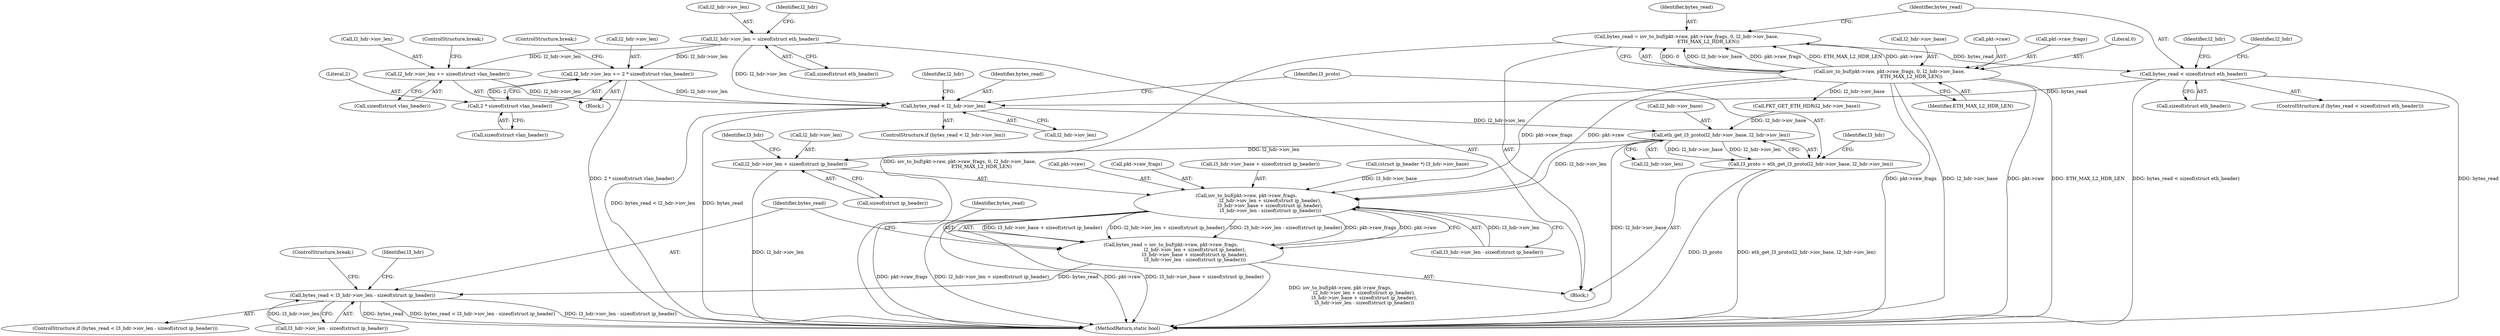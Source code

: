 digraph "0_qemu_a7278b36fcab9af469563bd7b9dadebe2ae25e48_0@API" {
"1000188" [label="(Call,bytes_read < l2_hdr->iov_len)"];
"1000142" [label="(Call,bytes_read < sizeof(struct eth_header))"];
"1000127" [label="(Call,bytes_read = iov_to_buf(pkt->raw, pkt->raw_frags, 0, l2_hdr->iov_base,\n                             ETH_MAX_L2_HDR_LEN))"];
"1000129" [label="(Call,iov_to_buf(pkt->raw, pkt->raw_frags, 0, l2_hdr->iov_base,\n                             ETH_MAX_L2_HDR_LEN))"];
"1000178" [label="(Call,l2_hdr->iov_len += 2 * sizeof(struct vlan_header))"];
"1000182" [label="(Call,2 * sizeof(struct vlan_header))"];
"1000154" [label="(Call,l2_hdr->iov_len = sizeof(struct eth_header))"];
"1000170" [label="(Call,l2_hdr->iov_len += sizeof(struct vlan_header))"];
"1000203" [label="(Call,eth_get_l3_proto(l2_hdr->iov_base, l2_hdr->iov_len))"];
"1000201" [label="(Call,l3_proto = eth_get_l3_proto(l2_hdr->iov_base, l2_hdr->iov_len))"];
"1000231" [label="(Call,iov_to_buf(pkt->raw, pkt->raw_frags,\n                                l2_hdr->iov_len + sizeof(struct ip_header),\n                                l3_hdr->iov_base + sizeof(struct ip_header),\n                                l3_hdr->iov_len - sizeof(struct ip_header)))"];
"1000229" [label="(Call,bytes_read = iov_to_buf(pkt->raw, pkt->raw_frags,\n                                l2_hdr->iov_len + sizeof(struct ip_header),\n                                l3_hdr->iov_base + sizeof(struct ip_header),\n                                l3_hdr->iov_len - sizeof(struct ip_header)))"];
"1000257" [label="(Call,bytes_read < l3_hdr->iov_len - sizeof(struct ip_header))"];
"1000238" [label="(Call,l2_hdr->iov_len + sizeof(struct ip_header))"];
"1000202" [label="(Identifier,l3_proto)"];
"1000246" [label="(Identifier,l3_hdr)"];
"1000128" [label="(Identifier,bytes_read)"];
"1000137" [label="(Call,l2_hdr->iov_base)"];
"1000170" [label="(Call,l2_hdr->iov_len += sizeof(struct vlan_header))"];
"1000182" [label="(Call,2 * sizeof(struct vlan_header))"];
"1000250" [label="(Call,l3_hdr->iov_len - sizeof(struct ip_header))"];
"1000238" [label="(Call,l2_hdr->iov_len + sizeof(struct ip_header))"];
"1000158" [label="(Call,sizeof(struct eth_header))"];
"1000212" [label="(Identifier,l3_hdr)"];
"1000142" [label="(Call,bytes_read < sizeof(struct eth_header))"];
"1000178" [label="(Call,l2_hdr->iov_len += 2 * sizeof(struct vlan_header))"];
"1000174" [label="(Call,sizeof(struct vlan_header))"];
"1000223" [label="(Call,(struct ip_header *) l3_hdr->iov_base)"];
"1000273" [label="(ControlStructure,break;)"];
"1000232" [label="(Call,pkt->raw)"];
"1000186" [label="(ControlStructure,break;)"];
"1000163" [label="(Call,PKT_GET_ETH_HDR(l2_hdr->iov_base))"];
"1000207" [label="(Call,l2_hdr->iov_len)"];
"1000184" [label="(Call,sizeof(struct vlan_header))"];
"1000189" [label="(Identifier,bytes_read)"];
"1000130" [label="(Call,pkt->raw)"];
"1000239" [label="(Call,l2_hdr->iov_len)"];
"1000235" [label="(Call,pkt->raw_frags)"];
"1000187" [label="(ControlStructure,if (bytes_read < l2_hdr->iov_len))"];
"1000350" [label="(MethodReturn,static bool)"];
"1000133" [label="(Call,pkt->raw_frags)"];
"1000256" [label="(ControlStructure,if (bytes_read < l3_hdr->iov_len - sizeof(struct ip_header)))"];
"1000257" [label="(Call,bytes_read < l3_hdr->iov_len - sizeof(struct ip_header))"];
"1000154" [label="(Call,l2_hdr->iov_len = sizeof(struct eth_header))"];
"1000231" [label="(Call,iov_to_buf(pkt->raw, pkt->raw_frags,\n                                l2_hdr->iov_len + sizeof(struct ip_header),\n                                l3_hdr->iov_base + sizeof(struct ip_header),\n                                l3_hdr->iov_len - sizeof(struct ip_header)))"];
"1000127" [label="(Call,bytes_read = iov_to_buf(pkt->raw, pkt->raw_frags, 0, l2_hdr->iov_base,\n                             ETH_MAX_L2_HDR_LEN))"];
"1000190" [label="(Call,l2_hdr->iov_len)"];
"1000196" [label="(Identifier,l2_hdr)"];
"1000203" [label="(Call,eth_get_l3_proto(l2_hdr->iov_base, l2_hdr->iov_len))"];
"1000141" [label="(ControlStructure,if (bytes_read < sizeof(struct eth_header)))"];
"1000155" [label="(Call,l2_hdr->iov_len)"];
"1000176" [label="(ControlStructure,break;)"];
"1000140" [label="(Identifier,ETH_MAX_L2_HDR_LEN)"];
"1000188" [label="(Call,bytes_read < l2_hdr->iov_len)"];
"1000149" [label="(Identifier,l2_hdr)"];
"1000156" [label="(Identifier,l2_hdr)"];
"1000136" [label="(Literal,0)"];
"1000165" [label="(Identifier,l2_hdr)"];
"1000204" [label="(Call,l2_hdr->iov_base)"];
"1000244" [label="(Call,l3_hdr->iov_base + sizeof(struct ip_header))"];
"1000230" [label="(Identifier,bytes_read)"];
"1000268" [label="(Identifier,l3_hdr)"];
"1000143" [label="(Identifier,bytes_read)"];
"1000183" [label="(Literal,2)"];
"1000129" [label="(Call,iov_to_buf(pkt->raw, pkt->raw_frags, 0, l2_hdr->iov_base,\n                             ETH_MAX_L2_HDR_LEN))"];
"1000144" [label="(Call,sizeof(struct eth_header))"];
"1000103" [label="(Block,)"];
"1000201" [label="(Call,l3_proto = eth_get_l3_proto(l2_hdr->iov_base, l2_hdr->iov_len))"];
"1000242" [label="(Call,sizeof(struct ip_header))"];
"1000229" [label="(Call,bytes_read = iov_to_buf(pkt->raw, pkt->raw_frags,\n                                l2_hdr->iov_len + sizeof(struct ip_header),\n                                l3_hdr->iov_base + sizeof(struct ip_header),\n                                l3_hdr->iov_len - sizeof(struct ip_header)))"];
"1000171" [label="(Call,l2_hdr->iov_len)"];
"1000168" [label="(Block,)"];
"1000259" [label="(Call,l3_hdr->iov_len - sizeof(struct ip_header))"];
"1000258" [label="(Identifier,bytes_read)"];
"1000179" [label="(Call,l2_hdr->iov_len)"];
"1000188" -> "1000187"  [label="AST: "];
"1000188" -> "1000190"  [label="CFG: "];
"1000189" -> "1000188"  [label="AST: "];
"1000190" -> "1000188"  [label="AST: "];
"1000196" -> "1000188"  [label="CFG: "];
"1000202" -> "1000188"  [label="CFG: "];
"1000188" -> "1000350"  [label="DDG: bytes_read < l2_hdr->iov_len"];
"1000188" -> "1000350"  [label="DDG: bytes_read"];
"1000142" -> "1000188"  [label="DDG: bytes_read"];
"1000178" -> "1000188"  [label="DDG: l2_hdr->iov_len"];
"1000154" -> "1000188"  [label="DDG: l2_hdr->iov_len"];
"1000170" -> "1000188"  [label="DDG: l2_hdr->iov_len"];
"1000188" -> "1000203"  [label="DDG: l2_hdr->iov_len"];
"1000142" -> "1000141"  [label="AST: "];
"1000142" -> "1000144"  [label="CFG: "];
"1000143" -> "1000142"  [label="AST: "];
"1000144" -> "1000142"  [label="AST: "];
"1000149" -> "1000142"  [label="CFG: "];
"1000156" -> "1000142"  [label="CFG: "];
"1000142" -> "1000350"  [label="DDG: bytes_read < sizeof(struct eth_header)"];
"1000142" -> "1000350"  [label="DDG: bytes_read"];
"1000127" -> "1000142"  [label="DDG: bytes_read"];
"1000127" -> "1000103"  [label="AST: "];
"1000127" -> "1000129"  [label="CFG: "];
"1000128" -> "1000127"  [label="AST: "];
"1000129" -> "1000127"  [label="AST: "];
"1000143" -> "1000127"  [label="CFG: "];
"1000127" -> "1000350"  [label="DDG: iov_to_buf(pkt->raw, pkt->raw_frags, 0, l2_hdr->iov_base,\n                             ETH_MAX_L2_HDR_LEN)"];
"1000129" -> "1000127"  [label="DDG: 0"];
"1000129" -> "1000127"  [label="DDG: l2_hdr->iov_base"];
"1000129" -> "1000127"  [label="DDG: pkt->raw_frags"];
"1000129" -> "1000127"  [label="DDG: ETH_MAX_L2_HDR_LEN"];
"1000129" -> "1000127"  [label="DDG: pkt->raw"];
"1000129" -> "1000140"  [label="CFG: "];
"1000130" -> "1000129"  [label="AST: "];
"1000133" -> "1000129"  [label="AST: "];
"1000136" -> "1000129"  [label="AST: "];
"1000137" -> "1000129"  [label="AST: "];
"1000140" -> "1000129"  [label="AST: "];
"1000129" -> "1000350"  [label="DDG: pkt->raw"];
"1000129" -> "1000350"  [label="DDG: ETH_MAX_L2_HDR_LEN"];
"1000129" -> "1000350"  [label="DDG: pkt->raw_frags"];
"1000129" -> "1000350"  [label="DDG: l2_hdr->iov_base"];
"1000129" -> "1000163"  [label="DDG: l2_hdr->iov_base"];
"1000129" -> "1000231"  [label="DDG: pkt->raw"];
"1000129" -> "1000231"  [label="DDG: pkt->raw_frags"];
"1000178" -> "1000168"  [label="AST: "];
"1000178" -> "1000182"  [label="CFG: "];
"1000179" -> "1000178"  [label="AST: "];
"1000182" -> "1000178"  [label="AST: "];
"1000186" -> "1000178"  [label="CFG: "];
"1000178" -> "1000350"  [label="DDG: 2 * sizeof(struct vlan_header)"];
"1000182" -> "1000178"  [label="DDG: 2"];
"1000154" -> "1000178"  [label="DDG: l2_hdr->iov_len"];
"1000182" -> "1000184"  [label="CFG: "];
"1000183" -> "1000182"  [label="AST: "];
"1000184" -> "1000182"  [label="AST: "];
"1000154" -> "1000103"  [label="AST: "];
"1000154" -> "1000158"  [label="CFG: "];
"1000155" -> "1000154"  [label="AST: "];
"1000158" -> "1000154"  [label="AST: "];
"1000165" -> "1000154"  [label="CFG: "];
"1000154" -> "1000170"  [label="DDG: l2_hdr->iov_len"];
"1000170" -> "1000168"  [label="AST: "];
"1000170" -> "1000174"  [label="CFG: "];
"1000171" -> "1000170"  [label="AST: "];
"1000174" -> "1000170"  [label="AST: "];
"1000176" -> "1000170"  [label="CFG: "];
"1000203" -> "1000201"  [label="AST: "];
"1000203" -> "1000207"  [label="CFG: "];
"1000204" -> "1000203"  [label="AST: "];
"1000207" -> "1000203"  [label="AST: "];
"1000201" -> "1000203"  [label="CFG: "];
"1000203" -> "1000350"  [label="DDG: l2_hdr->iov_base"];
"1000203" -> "1000201"  [label="DDG: l2_hdr->iov_base"];
"1000203" -> "1000201"  [label="DDG: l2_hdr->iov_len"];
"1000163" -> "1000203"  [label="DDG: l2_hdr->iov_base"];
"1000203" -> "1000231"  [label="DDG: l2_hdr->iov_len"];
"1000203" -> "1000238"  [label="DDG: l2_hdr->iov_len"];
"1000201" -> "1000103"  [label="AST: "];
"1000202" -> "1000201"  [label="AST: "];
"1000212" -> "1000201"  [label="CFG: "];
"1000201" -> "1000350"  [label="DDG: eth_get_l3_proto(l2_hdr->iov_base, l2_hdr->iov_len)"];
"1000201" -> "1000350"  [label="DDG: l3_proto"];
"1000231" -> "1000229"  [label="AST: "];
"1000231" -> "1000250"  [label="CFG: "];
"1000232" -> "1000231"  [label="AST: "];
"1000235" -> "1000231"  [label="AST: "];
"1000238" -> "1000231"  [label="AST: "];
"1000244" -> "1000231"  [label="AST: "];
"1000250" -> "1000231"  [label="AST: "];
"1000229" -> "1000231"  [label="CFG: "];
"1000231" -> "1000350"  [label="DDG: pkt->raw_frags"];
"1000231" -> "1000350"  [label="DDG: l2_hdr->iov_len + sizeof(struct ip_header)"];
"1000231" -> "1000350"  [label="DDG: pkt->raw"];
"1000231" -> "1000350"  [label="DDG: l3_hdr->iov_base + sizeof(struct ip_header)"];
"1000231" -> "1000229"  [label="DDG: l3_hdr->iov_base + sizeof(struct ip_header)"];
"1000231" -> "1000229"  [label="DDG: l2_hdr->iov_len + sizeof(struct ip_header)"];
"1000231" -> "1000229"  [label="DDG: l3_hdr->iov_len - sizeof(struct ip_header)"];
"1000231" -> "1000229"  [label="DDG: pkt->raw_frags"];
"1000231" -> "1000229"  [label="DDG: pkt->raw"];
"1000223" -> "1000231"  [label="DDG: l3_hdr->iov_base"];
"1000250" -> "1000231"  [label="DDG: l3_hdr->iov_len"];
"1000229" -> "1000103"  [label="AST: "];
"1000230" -> "1000229"  [label="AST: "];
"1000258" -> "1000229"  [label="CFG: "];
"1000229" -> "1000350"  [label="DDG: iov_to_buf(pkt->raw, pkt->raw_frags,\n                                l2_hdr->iov_len + sizeof(struct ip_header),\n                                l3_hdr->iov_base + sizeof(struct ip_header),\n                                l3_hdr->iov_len - sizeof(struct ip_header))"];
"1000229" -> "1000257"  [label="DDG: bytes_read"];
"1000257" -> "1000256"  [label="AST: "];
"1000257" -> "1000259"  [label="CFG: "];
"1000258" -> "1000257"  [label="AST: "];
"1000259" -> "1000257"  [label="AST: "];
"1000268" -> "1000257"  [label="CFG: "];
"1000273" -> "1000257"  [label="CFG: "];
"1000257" -> "1000350"  [label="DDG: l3_hdr->iov_len - sizeof(struct ip_header)"];
"1000257" -> "1000350"  [label="DDG: bytes_read"];
"1000257" -> "1000350"  [label="DDG: bytes_read < l3_hdr->iov_len - sizeof(struct ip_header)"];
"1000259" -> "1000257"  [label="DDG: l3_hdr->iov_len"];
"1000238" -> "1000242"  [label="CFG: "];
"1000239" -> "1000238"  [label="AST: "];
"1000242" -> "1000238"  [label="AST: "];
"1000246" -> "1000238"  [label="CFG: "];
"1000238" -> "1000350"  [label="DDG: l2_hdr->iov_len"];
}
